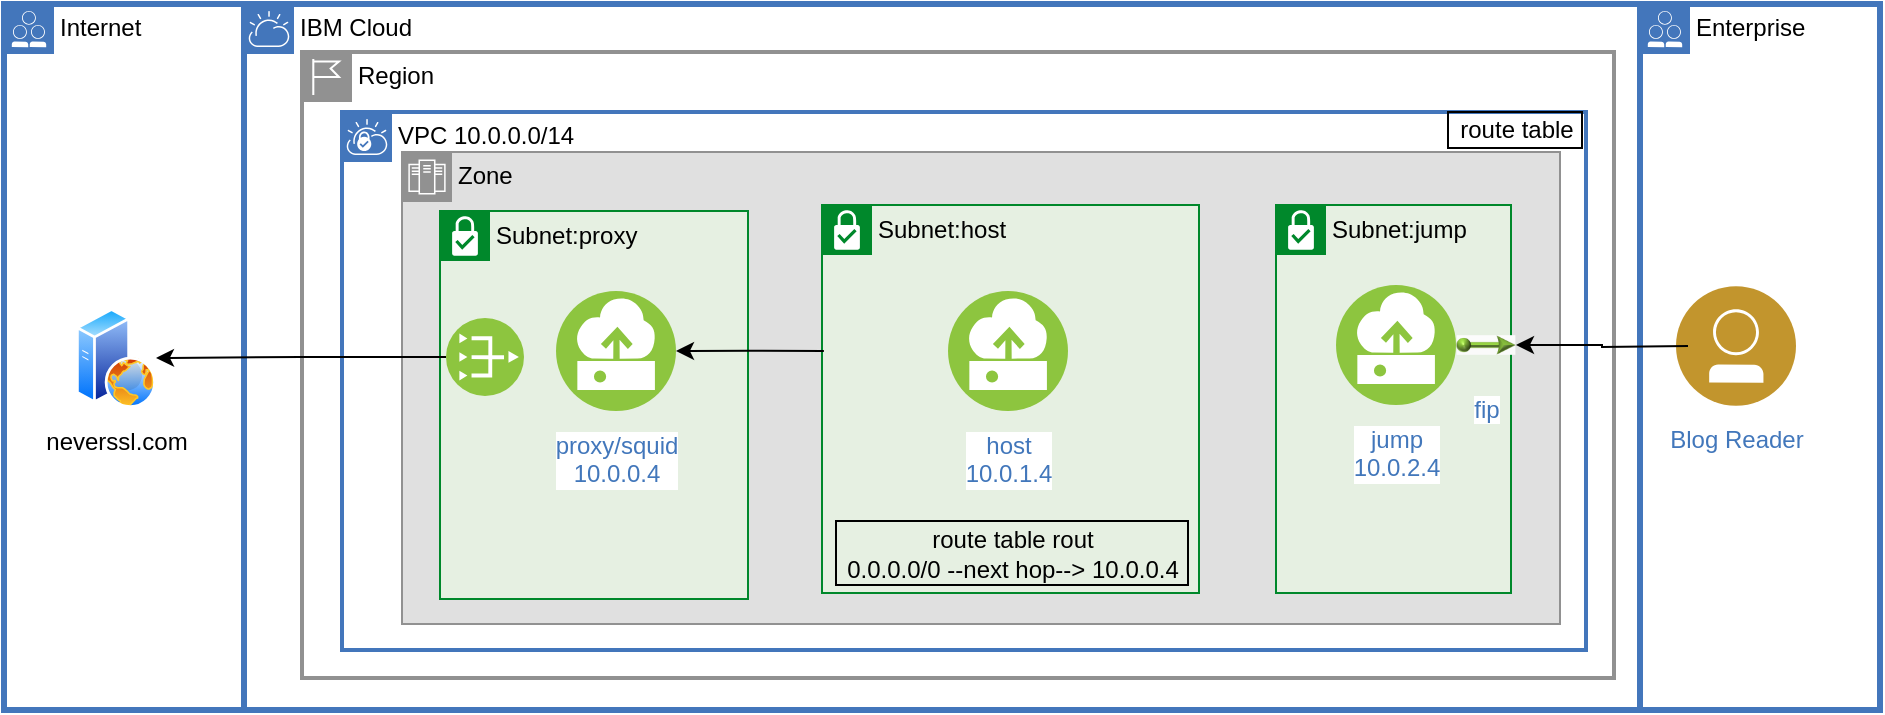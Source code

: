 <mxfile version="14.4.3" type="device" pages="2"><diagram name="architecture" id="lXx7_K_u3fFxWrBgzWE3"><mxGraphModel dx="1506" dy="822" grid="0" gridSize="10" guides="1" tooltips="1" connect="1" arrows="1" fold="1" page="0" pageScale="1" pageWidth="1050" pageHeight="500" math="0" shadow="0"><root><mxCell id="v8M0aMBLu1Kg0Cx2fOI9-0"/><mxCell id="v8M0aMBLu1Kg0Cx2fOI9-1" parent="v8M0aMBLu1Kg0Cx2fOI9-0"/><mxCell id="v8M0aMBLu1Kg0Cx2fOI9-2" value="IBM Cloud" style="shape=mxgraph.ibm.box;prType=cloud;fontStyle=0;verticalAlign=top;align=left;spacingLeft=32;spacingTop=4;fillColor=none;rounded=0;whiteSpace=wrap;html=1;strokeColor=#4376BB;strokeWidth=3;dashed=0;container=1;spacing=-4;collapsible=0;expand=0;recursiveResize=0;" vertex="1" parent="v8M0aMBLu1Kg0Cx2fOI9-1"><mxGeometry x="63" y="86" width="698" height="353" as="geometry"/></mxCell><mxCell id="v8M0aMBLu1Kg0Cx2fOI9-3" value="Region" style="shape=mxgraph.ibm.box;prType=region;fontStyle=0;verticalAlign=top;align=left;spacingLeft=32;spacingTop=4;fillColor=none;rounded=0;whiteSpace=wrap;html=1;strokeColor=#919191;strokeWidth=2;dashed=0;container=0;spacing=-4;collapsible=0;expand=0;recursiveResize=0;" vertex="1" parent="v8M0aMBLu1Kg0Cx2fOI9-1"><mxGeometry x="92" y="110" width="656" height="313" as="geometry"/></mxCell><mxCell id="v8M0aMBLu1Kg0Cx2fOI9-4" value="VPC 10.0.0.0/14" style="shape=mxgraph.ibm.box;prType=vpc;fontStyle=0;verticalAlign=top;align=left;spacingLeft=32;spacingTop=4;fillColor=none;rounded=0;whiteSpace=wrap;html=1;strokeColor=#4376BB;strokeWidth=2;dashed=0;container=0;spacing=-4;collapsible=0;expand=0;recursiveResize=0;" vertex="1" parent="v8M0aMBLu1Kg0Cx2fOI9-1"><mxGeometry x="112" y="140" width="622" height="269" as="geometry"/></mxCell><mxCell id="v8M0aMBLu1Kg0Cx2fOI9-5" value="Internet" style="shape=mxgraph.ibm.box;prType=public;fontStyle=0;verticalAlign=top;align=left;spacingLeft=32;spacingTop=4;fillColor=none;rounded=0;whiteSpace=wrap;html=1;strokeColor=#4376BB;strokeWidth=3;dashed=0;container=1;spacing=-4;collapsible=0;expand=0;recursiveResize=0;" vertex="1" parent="v8M0aMBLu1Kg0Cx2fOI9-1"><mxGeometry x="-57" y="86" width="120" height="353" as="geometry"/></mxCell><mxCell id="v8M0aMBLu1Kg0Cx2fOI9-6" value="neverssl.com" style="aspect=fixed;perimeter=ellipsePerimeter;html=1;align=center;shadow=0;dashed=0;spacingTop=3;image;image=img/lib/active_directory/web_server.svg;" vertex="1" parent="v8M0aMBLu1Kg0Cx2fOI9-5"><mxGeometry x="36" y="152" width="40" height="50" as="geometry"/></mxCell><mxCell id="v8M0aMBLu1Kg0Cx2fOI9-7" value="Subnet:ACL" style="shape=mxgraph.ibm.box;prType=subnet;fontStyle=0;verticalAlign=top;align=left;spacingLeft=32;spacingTop=4;fillColor=#E6F0E2;rounded=0;whiteSpace=wrap;html=1;strokeColor=#00882B;strokeWidth=1;dashed=0;container=1;spacing=-4;collapsible=0;expand=0;recursiveResize=0;" vertex="1" parent="v8M0aMBLu1Kg0Cx2fOI9-1"><mxGeometry x="177.5" y="189.5" width="117.5" height="194" as="geometry"/></mxCell><mxCell id="v8M0aMBLu1Kg0Cx2fOI9-8" value="proxy/squid&lt;br&gt;10.0.0.4" style="aspect=fixed;perimeter=ellipsePerimeter;html=1;align=center;shadow=0;dashed=0;fontColor=#4277BB;labelBackgroundColor=#ffffff;fontSize=12;spacingTop=3;image;image=img/lib/ibm/vpc/Instance.svg;" vertex="1" parent="v8M0aMBLu1Kg0Cx2fOI9-7"><mxGeometry x="30" y="40" width="60" height="60" as="geometry"/></mxCell><mxCell id="v8M0aMBLu1Kg0Cx2fOI9-9" value="fip" style="aspect=fixed;perimeter=ellipsePerimeter;html=1;align=center;shadow=0;dashed=0;fontColor=#4277BB;labelBackgroundColor=#ffffff;fontSize=12;spacingTop=3;image;image=img/lib/ibm/vpc/FloatingIP.svg;" vertex="1" parent="v8M0aMBLu1Kg0Cx2fOI9-7"><mxGeometry y="55" width="30" height="30" as="geometry"/></mxCell><mxCell id="v8M0aMBLu1Kg0Cx2fOI9-10" value="Subnet:ACL" style="shape=mxgraph.ibm.box;prType=subnet;fontStyle=4;verticalAlign=top;align=left;spacingLeft=32;spacingTop=4;fillColor=#E6F0E2;rounded=0;whiteSpace=wrap;html=1;strokeColor=#00882B;strokeWidth=1;dashed=0;container=0;spacing=-4;collapsible=0;expand=0;recursiveResize=0;" vertex="1" parent="v8M0aMBLu1Kg0Cx2fOI9-1"><mxGeometry x="343" y="186.5" width="187.5" height="194" as="geometry"/></mxCell><mxCell id="v8M0aMBLu1Kg0Cx2fOI9-11" value="Route Table&lt;br&gt;0.0.0.0/0 --next hop--&amp;gt; 10.0.0.4" style="text;html=1;align=center;verticalAlign=middle;resizable=0;points=[];autosize=1;strokeColor=#000000;" vertex="1" parent="v8M0aMBLu1Kg0Cx2fOI9-1"><mxGeometry x="349" y="344.5" width="176" height="32" as="geometry"/></mxCell><mxCell id="v8M0aMBLu1Kg0Cx2fOI9-12" style="edgeStyle=orthogonalEdgeStyle;rounded=0;orthogonalLoop=1;jettySize=auto;html=1;entryX=1;entryY=0.5;entryDx=0;entryDy=0;endArrow=classic;endFill=1;" edge="1" parent="v8M0aMBLu1Kg0Cx2fOI9-1" source="v8M0aMBLu1Kg0Cx2fOI9-13" target="v8M0aMBLu1Kg0Cx2fOI9-8"><mxGeometry x="104" y="128.5" as="geometry"/></mxCell><mxCell id="v8M0aMBLu1Kg0Cx2fOI9-13" value="host&lt;br&gt;10.0.2.4" style="aspect=fixed;perimeter=ellipsePerimeter;html=1;align=center;shadow=0;dashed=0;fontColor=#4277BB;labelBackgroundColor=#ffffff;fontSize=12;spacingTop=3;image;image=img/lib/ibm/vpc/Instance.svg;" vertex="1" parent="v8M0aMBLu1Kg0Cx2fOI9-1"><mxGeometry x="406.75" y="229.5" width="60" height="60" as="geometry"/></mxCell><mxCell id="v8M0aMBLu1Kg0Cx2fOI9-14" value="Zone" style="shape=mxgraph.ibm.box;prType=zone;fontStyle=0;verticalAlign=top;align=left;spacingLeft=32;spacingTop=4;fillColor=#E0E0E0;rounded=0;whiteSpace=wrap;html=1;strokeColor=#919191;strokeWidth=1;dashed=0;container=0;spacing=-4;collapsible=0;expand=0;recursiveResize=0;" vertex="1" parent="v8M0aMBLu1Kg0Cx2fOI9-1"><mxGeometry x="142" y="160" width="579" height="236" as="geometry"/></mxCell><mxCell id="v8M0aMBLu1Kg0Cx2fOI9-15" value="Subnet:host" style="shape=mxgraph.ibm.box;prType=subnet;fontStyle=0;verticalAlign=top;align=left;spacingLeft=32;spacingTop=4;fillColor=#E6F0E2;rounded=0;whiteSpace=wrap;html=1;strokeColor=#00882B;strokeWidth=1;dashed=0;container=0;spacing=-4;collapsible=0;expand=0;recursiveResize=0;" vertex="1" parent="v8M0aMBLu1Kg0Cx2fOI9-1"><mxGeometry x="352" y="186.5" width="188.5" height="194" as="geometry"/></mxCell><mxCell id="v8M0aMBLu1Kg0Cx2fOI9-16" value="route table rout&lt;br&gt;0.0.0.0/0 --next hop--&amp;gt; 10.0.0.4" style="text;html=1;align=center;verticalAlign=middle;resizable=0;points=[];autosize=1;strokeColor=#000000;" vertex="1" parent="v8M0aMBLu1Kg0Cx2fOI9-1"><mxGeometry x="359" y="344.5" width="176" height="32" as="geometry"/></mxCell><mxCell id="v8M0aMBLu1Kg0Cx2fOI9-18" value="host&lt;br&gt;10.0.1.4" style="aspect=fixed;perimeter=ellipsePerimeter;html=1;align=center;shadow=0;dashed=0;fontColor=#4277BB;labelBackgroundColor=#ffffff;fontSize=12;spacingTop=3;image;image=img/lib/ibm/vpc/Instance.svg;" vertex="1" parent="v8M0aMBLu1Kg0Cx2fOI9-1"><mxGeometry x="415" y="229.5" width="60" height="60" as="geometry"/></mxCell><mxCell id="v8M0aMBLu1Kg0Cx2fOI9-19" value="Subnet:proxy" style="shape=mxgraph.ibm.box;prType=subnet;fontStyle=0;verticalAlign=top;align=left;spacingLeft=32;spacingTop=4;fillColor=#E6F0E2;rounded=0;whiteSpace=wrap;html=1;strokeColor=#00882B;strokeWidth=1;dashed=0;container=0;spacing=-4;collapsible=0;expand=0;recursiveResize=0;" vertex="1" parent="v8M0aMBLu1Kg0Cx2fOI9-1"><mxGeometry x="161" y="189.5" width="154" height="194" as="geometry"/></mxCell><mxCell id="v8M0aMBLu1Kg0Cx2fOI9-22" style="edgeStyle=orthogonalEdgeStyle;rounded=0;orthogonalLoop=1;jettySize=auto;html=1;exitX=0;exitY=0.5;exitDx=0;exitDy=0;" edge="1" parent="v8M0aMBLu1Kg0Cx2fOI9-1" source="v8M0aMBLu1Kg0Cx2fOI9-35" target="v8M0aMBLu1Kg0Cx2fOI9-6"><mxGeometry relative="1" as="geometry"><mxPoint x="177.5" y="259.5" as="sourcePoint"/></mxGeometry></mxCell><mxCell id="v8M0aMBLu1Kg0Cx2fOI9-23" value="route table" style="text;html=1;align=center;verticalAlign=middle;resizable=0;points=[];autosize=1;strokeColor=#000000;" vertex="1" parent="v8M0aMBLu1Kg0Cx2fOI9-1"><mxGeometry x="665" y="140" width="67" height="18" as="geometry"/></mxCell><mxCell id="v8M0aMBLu1Kg0Cx2fOI9-24" value="Subnet:jump" style="shape=mxgraph.ibm.box;prType=subnet;fontStyle=0;verticalAlign=top;align=left;spacingLeft=32;spacingTop=4;fillColor=#E6F0E2;rounded=0;whiteSpace=wrap;html=1;strokeColor=#00882B;strokeWidth=1;dashed=0;container=1;spacing=-4;collapsible=0;expand=0;recursiveResize=0;" vertex="1" parent="v8M0aMBLu1Kg0Cx2fOI9-1"><mxGeometry x="579" y="186.5" width="117.5" height="194" as="geometry"/></mxCell><mxCell id="v8M0aMBLu1Kg0Cx2fOI9-25" value="jump&lt;br&gt;10.0.2.4" style="aspect=fixed;perimeter=ellipsePerimeter;html=1;align=center;shadow=0;dashed=0;fontColor=#4277BB;labelBackgroundColor=#ffffff;fontSize=12;spacingTop=3;image;image=img/lib/ibm/vpc/Instance.svg;" vertex="1" parent="v8M0aMBLu1Kg0Cx2fOI9-24"><mxGeometry x="30" y="40" width="60" height="60" as="geometry"/></mxCell><mxCell id="v8M0aMBLu1Kg0Cx2fOI9-26" value="fip" style="aspect=fixed;perimeter=ellipsePerimeter;html=1;align=center;shadow=0;dashed=0;fontColor=#4277BB;labelBackgroundColor=#ffffff;fontSize=12;spacingTop=3;image;image=img/lib/ibm/vpc/FloatingIP.svg;" vertex="1" parent="v8M0aMBLu1Kg0Cx2fOI9-24"><mxGeometry x="90" y="55" width="30" height="30" as="geometry"/></mxCell><mxCell id="v8M0aMBLu1Kg0Cx2fOI9-31" value="Enterprise" style="shape=mxgraph.ibm.box;prType=public;fontStyle=0;verticalAlign=top;align=left;spacingLeft=32;spacingTop=4;fillColor=none;rounded=0;whiteSpace=wrap;html=1;strokeColor=#4376BB;strokeWidth=3;dashed=0;container=1;spacing=-4;collapsible=0;expand=0;recursiveResize=0;" vertex="1" parent="v8M0aMBLu1Kg0Cx2fOI9-1"><mxGeometry x="761" y="86" width="120" height="353" as="geometry"/></mxCell><mxCell id="v8M0aMBLu1Kg0Cx2fOI9-33" value="Blog Reader" style="aspect=fixed;perimeter=ellipsePerimeter;html=1;align=center;shadow=0;dashed=0;fontColor=#4277BB;labelBackgroundColor=#ffffff;fontSize=12;spacingTop=3;image;image=img/lib/ibm/users/user.svg;" vertex="1" parent="v8M0aMBLu1Kg0Cx2fOI9-31"><mxGeometry x="18" y="141" width="60" height="60" as="geometry"/></mxCell><mxCell id="v8M0aMBLu1Kg0Cx2fOI9-34" style="edgeStyle=orthogonalEdgeStyle;rounded=0;orthogonalLoop=1;jettySize=auto;html=1;entryX=1;entryY=0.5;entryDx=0;entryDy=0;" edge="1" parent="v8M0aMBLu1Kg0Cx2fOI9-1" target="v8M0aMBLu1Kg0Cx2fOI9-26"><mxGeometry relative="1" as="geometry"><mxPoint x="785" y="257" as="sourcePoint"/><mxPoint x="692" y="250" as="targetPoint"/></mxGeometry></mxCell><mxCell id="v8M0aMBLu1Kg0Cx2fOI9-20" value="proxy/squid&lt;br&gt;10.0.0.4" style="aspect=fixed;perimeter=ellipsePerimeter;html=1;align=center;shadow=0;dashed=0;fontColor=#4277BB;labelBackgroundColor=#ffffff;fontSize=12;spacingTop=3;image;image=img/lib/ibm/vpc/Instance.svg;" vertex="1" parent="v8M0aMBLu1Kg0Cx2fOI9-1"><mxGeometry x="219" y="229.5" width="60" height="60" as="geometry"/></mxCell><mxCell id="v8M0aMBLu1Kg0Cx2fOI9-35" value="" style="aspect=fixed;perimeter=ellipsePerimeter;html=1;align=center;shadow=0;dashed=0;fontColor=#4277BB;labelBackgroundColor=#ffffff;fontSize=12;spacingTop=3;image;image=img/lib/ibm/vpc/PublicGateway.svg;" vertex="1" parent="v8M0aMBLu1Kg0Cx2fOI9-1"><mxGeometry x="164" y="243" width="39" height="39" as="geometry"/></mxCell><mxCell id="v8M0aMBLu1Kg0Cx2fOI9-17" style="edgeStyle=orthogonalEdgeStyle;rounded=0;orthogonalLoop=1;jettySize=auto;html=1;exitX=0.005;exitY=0.376;exitDx=0;exitDy=0;exitPerimeter=0;" edge="1" parent="v8M0aMBLu1Kg0Cx2fOI9-1" source="v8M0aMBLu1Kg0Cx2fOI9-15" target="v8M0aMBLu1Kg0Cx2fOI9-20"><mxGeometry relative="1" as="geometry"><mxPoint x="353" y="252" as="sourcePoint"/></mxGeometry></mxCell></root></mxGraphModel></diagram><diagram id="cMBJBF_wIy10wcBfIbde" name="Page-2"><mxGraphModel dx="1106" dy="822" grid="1" gridSize="10" guides="1" tooltips="1" connect="1" arrows="1" fold="1" page="1" pageScale="1" pageWidth="1050" pageHeight="500" math="0" shadow="0"><root><mxCell id="0BBIW-eOshkEqcdiF5EU-0"/><mxCell id="0BBIW-eOshkEqcdiF5EU-1" parent="0BBIW-eOshkEqcdiF5EU-0"/></root></mxGraphModel></diagram></mxfile>